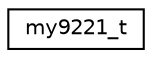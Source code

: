 digraph "Graphical Class Hierarchy"
{
 // LATEX_PDF_SIZE
  edge [fontname="Helvetica",fontsize="10",labelfontname="Helvetica",labelfontsize="10"];
  node [fontname="Helvetica",fontsize="10",shape=record];
  rankdir="LR";
  Node0 [label="my9221_t",height=0.2,width=0.4,color="black", fillcolor="white", style="filled",URL="$structmy9221__t.html",tooltip="Device descriptor for MY9221 LED controller."];
}
